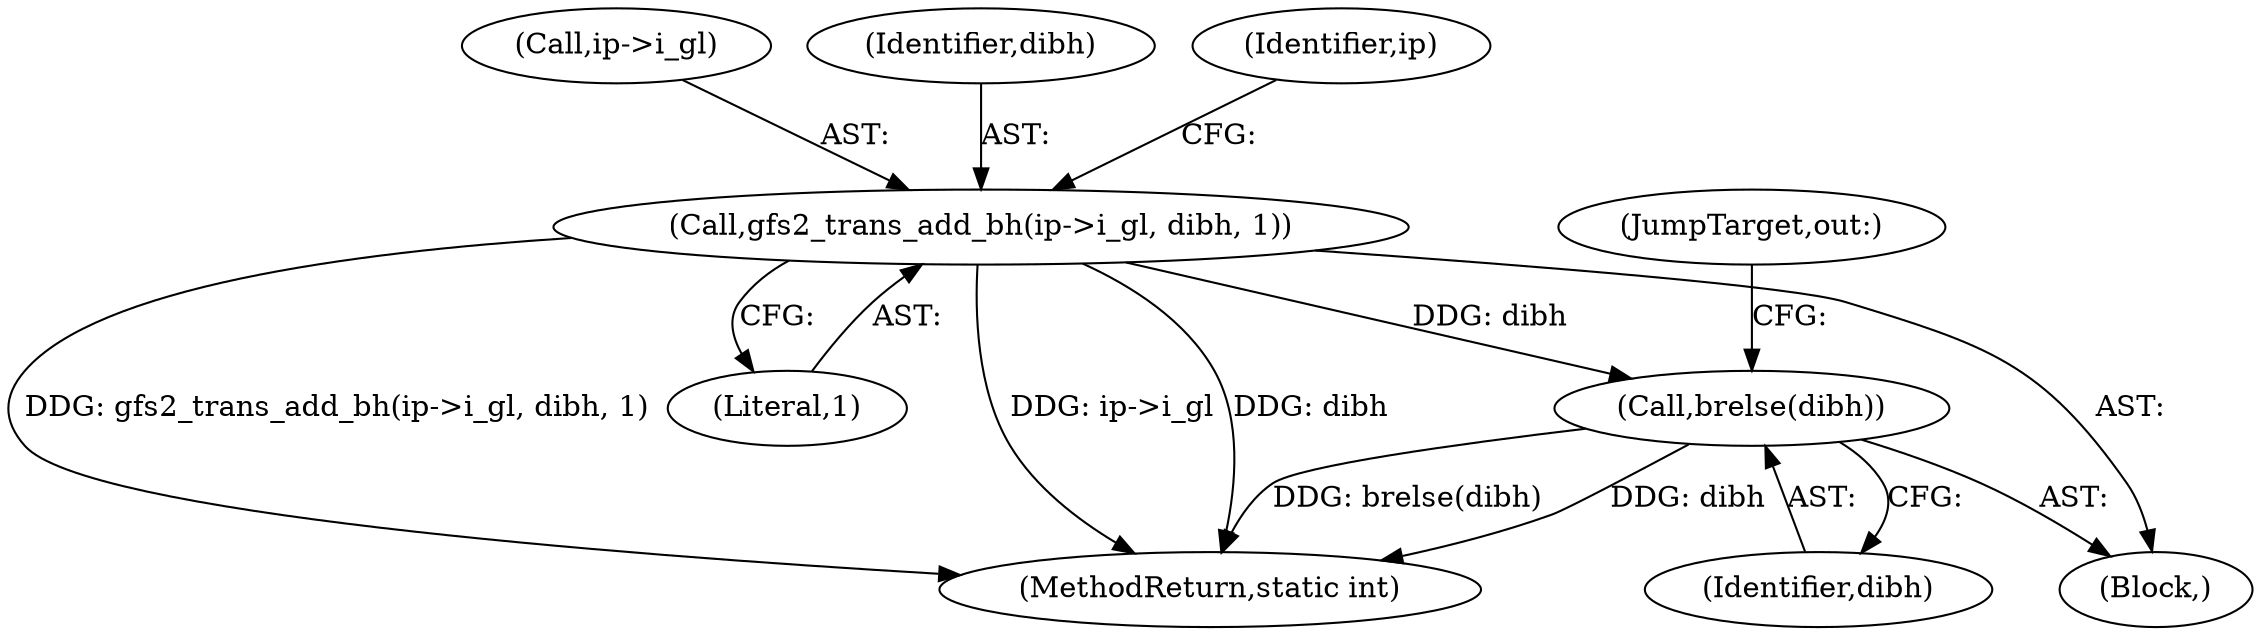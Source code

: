 digraph "0_linux_64dd153c83743af81f20924c6343652d731eeecb_1@pointer" {
"1000163" [label="(Call,gfs2_trans_add_bh(ip->i_gl, dibh, 1))"];
"1000272" [label="(Call,brelse(dibh))"];
"1000164" [label="(Call,ip->i_gl)"];
"1000168" [label="(Literal,1)"];
"1000105" [label="(Block,)"];
"1000272" [label="(Call,brelse(dibh))"];
"1000274" [label="(JumpTarget,out:)"];
"1000167" [label="(Identifier,dibh)"];
"1000277" [label="(MethodReturn,static int)"];
"1000171" [label="(Identifier,ip)"];
"1000163" [label="(Call,gfs2_trans_add_bh(ip->i_gl, dibh, 1))"];
"1000273" [label="(Identifier,dibh)"];
"1000163" -> "1000105"  [label="AST: "];
"1000163" -> "1000168"  [label="CFG: "];
"1000164" -> "1000163"  [label="AST: "];
"1000167" -> "1000163"  [label="AST: "];
"1000168" -> "1000163"  [label="AST: "];
"1000171" -> "1000163"  [label="CFG: "];
"1000163" -> "1000277"  [label="DDG: ip->i_gl"];
"1000163" -> "1000277"  [label="DDG: dibh"];
"1000163" -> "1000277"  [label="DDG: gfs2_trans_add_bh(ip->i_gl, dibh, 1)"];
"1000163" -> "1000272"  [label="DDG: dibh"];
"1000272" -> "1000105"  [label="AST: "];
"1000272" -> "1000273"  [label="CFG: "];
"1000273" -> "1000272"  [label="AST: "];
"1000274" -> "1000272"  [label="CFG: "];
"1000272" -> "1000277"  [label="DDG: dibh"];
"1000272" -> "1000277"  [label="DDG: brelse(dibh)"];
}
